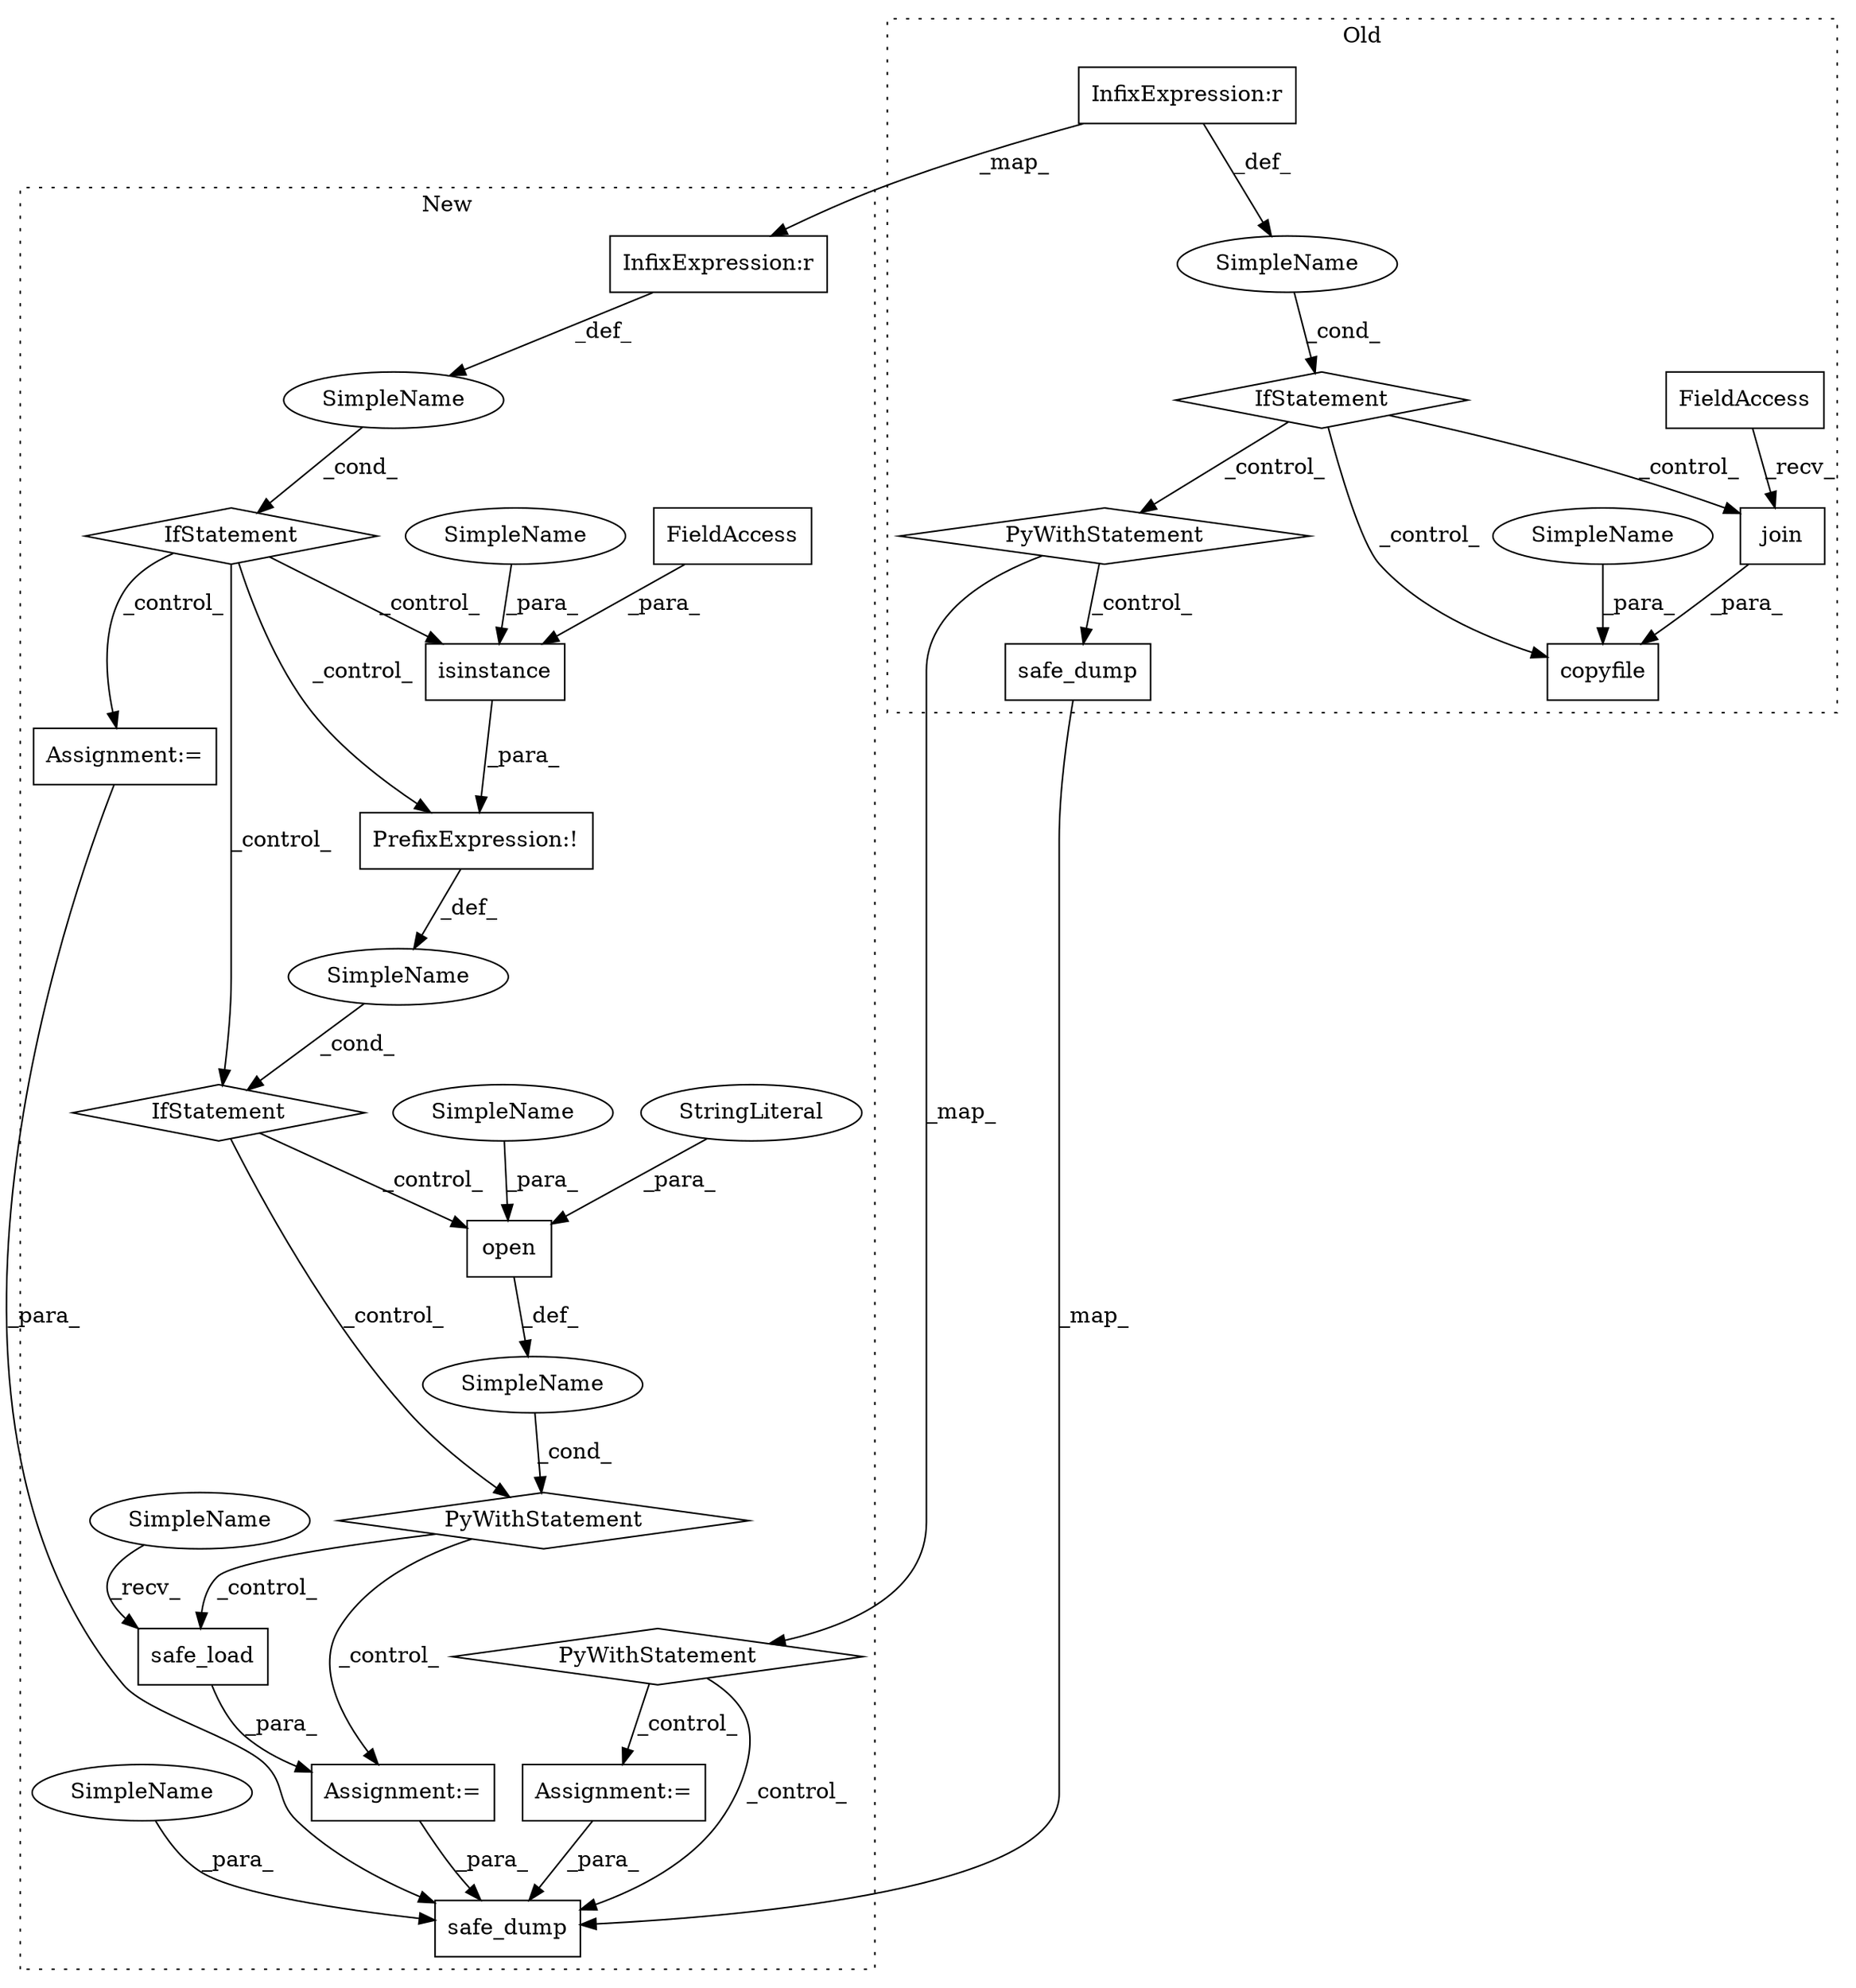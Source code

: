 digraph G {
subgraph cluster0 {
1 [label="join" a="32" s="1863,1890" l="5,1" shape="box"];
4 [label="FieldAccess" a="22" s="1855" l="7" shape="box"];
8 [label="SimpleName" a="42" s="" l="" shape="ellipse"];
9 [label="copyfile" a="32" s="1836,1891" l="9,1" shape="box"];
14 [label="safe_dump" a="32" s="2003,2038" l="10,1" shape="box"];
17 [label="PyWithStatement" a="104" s="1914,1970" l="10,2" shape="diamond"];
19 [label="IfStatement" a="25" s="1798,1819" l="4,2" shape="diamond"];
25 [label="InfixExpression:r" a="27" s="1811" l="4" shape="box"];
28 [label="SimpleName" a="42" s="1845" l="9" shape="ellipse"];
label = "Old";
style="dotted";
}
subgraph cluster1 {
2 [label="open" a="32" s="2001,2019" l="5,1" shape="box"];
3 [label="StringLiteral" a="45" s="2016" l="3" shape="ellipse"];
5 [label="Assignment:=" a="7" s="2057" l="1" shape="box"];
6 [label="SimpleName" a="42" s="" l="" shape="ellipse"];
7 [label="PyWithStatement" a="104" s="1991,2020" l="10,2" shape="diamond"];
10 [label="PrefixExpression:!" a="38" s="1954" l="1" shape="box"];
11 [label="SimpleName" a="42" s="" l="" shape="ellipse"];
12 [label="SimpleName" a="42" s="" l="" shape="ellipse"];
13 [label="safe_load" a="32" s="2063,2074" l="10,1" shape="box"];
15 [label="safe_dump" a="32" s="2180,2207" l="10,1" shape="box"];
16 [label="PyWithStatement" a="104" s="2095,2151" l="10,2" shape="diamond"];
18 [label="IfStatement" a="25" s="1950,1981" l="4,2" shape="diamond"];
20 [label="IfStatement" a="25" s="1874,1895" l="4,2" shape="diamond"];
21 [label="isinstance" a="32" s="1955,1980" l="11,1" shape="box"];
22 [label="FieldAccess" a="22" s="1976" l="4" shape="box"];
23 [label="Assignment:=" a="7" s="2166" l="1" shape="box"];
24 [label="Assignment:=" a="7" s="1914" l="1" shape="box"];
26 [label="InfixExpression:r" a="27" s="1887" l="4" shape="box"];
27 [label="SimpleName" a="42" s="2058" l="4" shape="ellipse"];
29 [label="SimpleName" a="42" s="2006" l="9" shape="ellipse"];
30 [label="SimpleName" a="42" s="1966" l="9" shape="ellipse"];
31 [label="SimpleName" a="42" s="2190" l="9" shape="ellipse"];
label = "New";
style="dotted";
}
1 -> 9 [label="_para_"];
2 -> 6 [label="_def_"];
3 -> 2 [label="_para_"];
4 -> 1 [label="_recv_"];
5 -> 15 [label="_para_"];
6 -> 7 [label="_cond_"];
7 -> 13 [label="_control_"];
7 -> 5 [label="_control_"];
8 -> 19 [label="_cond_"];
10 -> 11 [label="_def_"];
11 -> 18 [label="_cond_"];
12 -> 20 [label="_cond_"];
13 -> 5 [label="_para_"];
14 -> 15 [label="_map_"];
16 -> 15 [label="_control_"];
16 -> 23 [label="_control_"];
17 -> 14 [label="_control_"];
17 -> 16 [label="_map_"];
18 -> 7 [label="_control_"];
18 -> 2 [label="_control_"];
19 -> 9 [label="_control_"];
19 -> 17 [label="_control_"];
19 -> 1 [label="_control_"];
20 -> 21 [label="_control_"];
20 -> 24 [label="_control_"];
20 -> 10 [label="_control_"];
20 -> 18 [label="_control_"];
21 -> 10 [label="_para_"];
22 -> 21 [label="_para_"];
23 -> 15 [label="_para_"];
24 -> 15 [label="_para_"];
25 -> 26 [label="_map_"];
25 -> 8 [label="_def_"];
26 -> 12 [label="_def_"];
27 -> 13 [label="_recv_"];
28 -> 9 [label="_para_"];
29 -> 2 [label="_para_"];
30 -> 21 [label="_para_"];
31 -> 15 [label="_para_"];
}